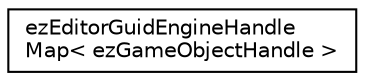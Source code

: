 digraph "Graphical Class Hierarchy"
{
 // LATEX_PDF_SIZE
  edge [fontname="Helvetica",fontsize="10",labelfontname="Helvetica",labelfontsize="10"];
  node [fontname="Helvetica",fontsize="10",shape=record];
  rankdir="LR";
  Node0 [label="ezEditorGuidEngineHandle\lMap\< ezGameObjectHandle \>",height=0.2,width=0.4,color="black", fillcolor="white", style="filled",URL="$d9/deb/classez_editor_guid_engine_handle_map.htm",tooltip=" "];
}
